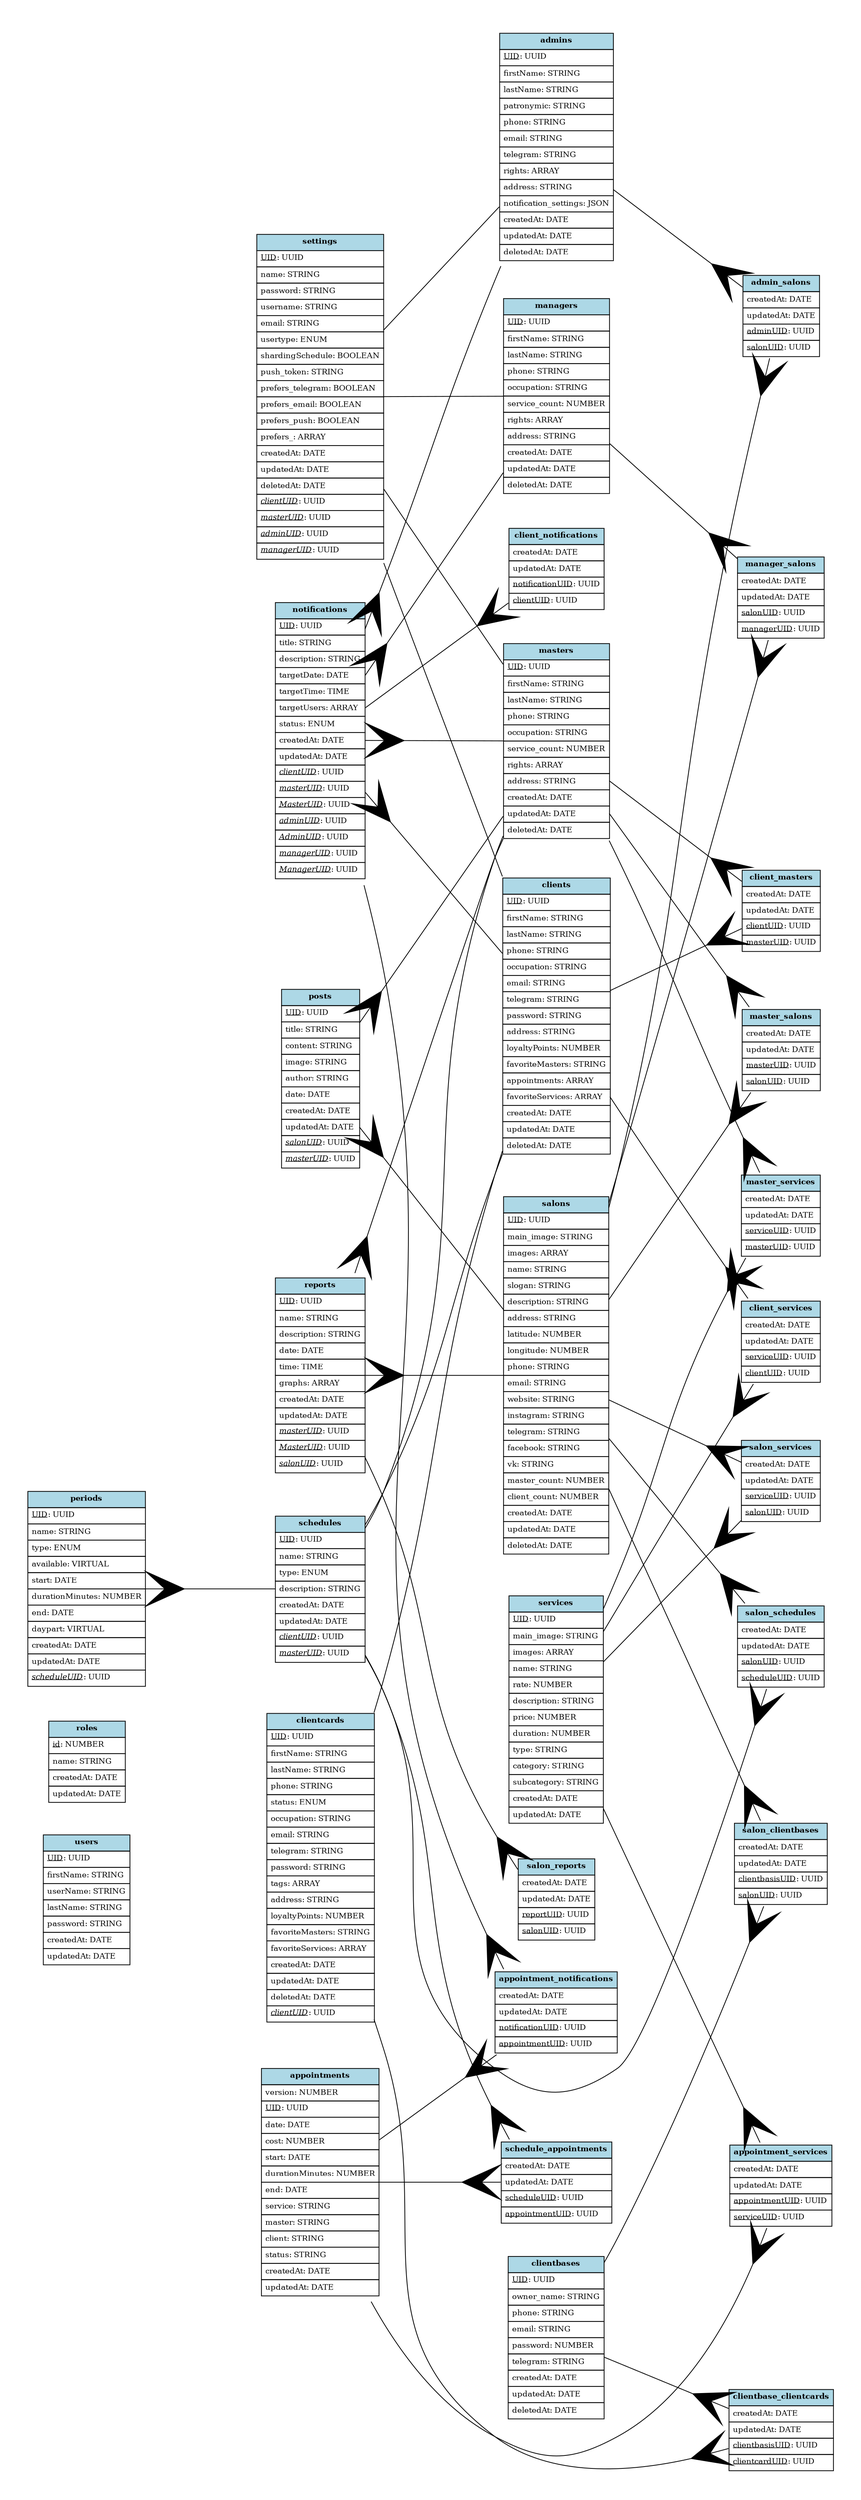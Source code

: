 digraph models_diagram {
	graph [bb="0,0,5067.1,5134.1",
		nodesep=.5,
		overlap=false,
		pad=0.5,
		rankdir=LR,
		ranksep=2
	];
	node [fontsize=10,
		label="\N"
	];
	edge [color=black,
		concentrate=true,
		penwidth=1
	];
	users	 [height=2.4444,
		label=<<table border="0" cellborder="1" cellspacing="0" cellpadding="4">
    <tr><td bgcolor="lightblue"><b>users</b></td></tr>
    <tr><td port="0" align="left"><u>UID</u>: UUID</td></tr>
<tr><td port="1" align="left">firstName: STRING</td></tr>
<tr><td port="2" align="left">userName: STRING</td></tr>
<tr><td port="3" align="left">lastName: STRING</td></tr>
<tr><td port="4" align="left">password: STRING</td></tr>
<tr><td port="5" align="left">createdAt: DATE</td></tr>
<tr><td port="6" align="left">updatedAt: DATE</td></tr>
  </table>>,
		margin=0,
		pos="2557.8,3228.2",
		shape=none,
		width=1.2639];
	roles	 [height=1.5278,
		label=<<table border="0" cellborder="1" cellspacing="0" cellpadding="4">
    <tr><td bgcolor="lightblue"><b>roles</b></td></tr>
    <tr><td port="0" align="left"><u>id</u>: NUMBER</td></tr>
<tr><td port="1" align="left">name: STRING</td></tr>
<tr><td port="2" align="left">createdAt: DATE</td></tr>
<tr><td port="3" align="left">updatedAt: DATE</td></tr>
  </table>>,
		margin=0,
		pos="1925.8,1939.2",
		shape=none,
		width=1.1528];
	clients	 [height=5.1944,
		label=<<table border="0" cellborder="1" cellspacing="0" cellpadding="4">
    <tr><td bgcolor="lightblue"><b>clients</b></td></tr>
    <tr><td port="0" align="left"><u>UID</u>: UUID</td></tr>
<tr><td port="1" align="left">firstName: STRING</td></tr>
<tr><td port="2" align="left">lastName: STRING</td></tr>
<tr><td port="3" align="left">phone: STRING</td></tr>
<tr><td port="4" align="left">occupation: STRING</td></tr>
<tr><td port="5" align="left">email: STRING</td></tr>
<tr><td port="6" align="left">telegram: STRING</td></tr>
<tr><td port="7" align="left">password: STRING</td></tr>
<tr><td port="8" align="left">address: STRING</td></tr>
<tr><td port="9" align="left">loyaltyPoints: NUMBER</td></tr>
<tr><td port="10" align="left">favoriteMasters: STRING</td></tr>
<tr><td port="11" align="left">appointments: ARRAY</td></tr>
<tr><td port="12" align="left">favoriteServices: ARRAY</td></tr>
<tr><td port="13" align="left">createdAt: DATE</td></tr>
<tr><td port="14" align="left">updatedAt: DATE</td></tr>
<tr><td port="15" align="left">deletedAt: DATE</td></tr>
  </table>>,
		margin=0,
		pos="125.76,2261.8",
		shape=none,
		width=1.5972];
	client_masters	 [height=1.5278,
		label=<<table border="0" cellborder="1" cellspacing="0" cellpadding="4">
    <tr><td bgcolor="lightblue"><b>client_masters</b></td></tr>
    <tr><td port="0" align="left">createdAt: DATE</td></tr>
<tr><td port="1" align="left">updatedAt: DATE</td></tr>
<tr><td port="2" align="left"><u>clientUID</u>: UUID</td></tr>
<tr><td port="3" align="left"><u>masterUID</u>: UUID</td></tr>
  </table>>,
		margin=0,
		pos="125.76,2816.6",
		shape=none,
		width=1.1667];
	clients -> client_masters	 [arrowhead=crow,
		arrowsize=5,
		arrowtail=none,
		dir=both,
		pos="e,125.76,2761.6 125.76,2448.9 125.76,2536.4 125.76,2637.5 125.76,2711.5"];
	client_services	 [height=1.5278,
		label=<<table border="0" cellborder="1" cellspacing="0" cellpadding="4">
    <tr><td bgcolor="lightblue"><b>client_services</b></td></tr>
    <tr><td port="0" align="left">createdAt: DATE</td></tr>
<tr><td port="1" align="left">updatedAt: DATE</td></tr>
<tr><td port="2" align="left"><u>serviceUID</u>: UUID</td></tr>
<tr><td port="3" align="left"><u>clientUID</u>: UUID</td></tr>
  </table>>,
		margin=0,
		pos="1813.6,250.33",
		shape=none,
		width=1.1944];
	clients -> client_services	 [arrowhead=crow,
		arrowsize=5,
		arrowtail=none,
		dir=both,
		pos="e,1770.3,301.88 183.37,2193.2 436.71,1891.2 1451.8,681.53 1738.1,340.33"];
	admins	 [height=4.2778,
		label=<<table border="0" cellborder="1" cellspacing="0" cellpadding="4">
    <tr><td bgcolor="lightblue"><b>admins</b></td></tr>
    <tr><td port="0" align="left"><u>UID</u>: UUID</td></tr>
<tr><td port="1" align="left">firstName: STRING</td></tr>
<tr><td port="2" align="left">lastName: STRING</td></tr>
<tr><td port="3" align="left">patronymic: STRING</td></tr>
<tr><td port="4" align="left">phone: STRING</td></tr>
<tr><td port="5" align="left">email: STRING</td></tr>
<tr><td port="6" align="left">telegram: STRING</td></tr>
<tr><td port="7" align="left">rights: ARRAY</td></tr>
<tr><td port="8" align="left">address: STRING</td></tr>
<tr><td port="9" align="left">notification_settings: JSON</td></tr>
<tr><td port="10" align="left">createdAt: DATE</td></tr>
<tr><td port="11" align="left">updatedAt: DATE</td></tr>
<tr><td port="12" align="left">deletedAt: DATE</td></tr>
  </table>>,
		margin=0,
		pos="4329.1,4075",
		shape=none,
		width=1.6667];
	admin_salons	 [height=1.5278,
		label=<<table border="0" cellborder="1" cellspacing="0" cellpadding="4">
    <tr><td bgcolor="lightblue"><b>admin_salons</b></td></tr>
    <tr><td port="0" align="left">createdAt: DATE</td></tr>
<tr><td port="1" align="left">updatedAt: DATE</td></tr>
<tr><td port="2" align="left"><u>adminUID</u>: UUID</td></tr>
<tr><td port="3" align="left"><u>salonUID</u>: UUID</td></tr>
  </table>>,
		margin=0,
		pos="3445.2,4733",
		shape=none,
		width=1.1528];
	admins -> admin_salons	 [arrowhead=crow,
		arrowsize=5,
		arrowtail=none,
		dir=both,
		pos="e,3486.9,4701.9 4269,4119.7 4114.6,4234.6 3703.6,4540.7 3527.3,4671.9"];
	masters	 [height=3.6667,
		label=<<table border="0" cellborder="1" cellspacing="0" cellpadding="4">
    <tr><td bgcolor="lightblue"><b>masters</b></td></tr>
    <tr><td port="0" align="left"><u>UID</u>: UUID</td></tr>
<tr><td port="1" align="left">firstName: STRING</td></tr>
<tr><td port="2" align="left">lastName: STRING</td></tr>
<tr><td port="3" align="left">phone: STRING</td></tr>
<tr><td port="4" align="left">occupation: STRING</td></tr>
<tr><td port="5" align="left">service_count: NUMBER</td></tr>
<tr><td port="6" align="left">rights: ARRAY</td></tr>
<tr><td port="7" align="left">address: STRING</td></tr>
<tr><td port="8" align="left">createdAt: DATE</td></tr>
<tr><td port="9" align="left">updatedAt: DATE</td></tr>
<tr><td port="10" align="left">deletedAt: DATE</td></tr>
  </table>>,
		margin=0,
		pos="859.25,4277.1",
		shape=none,
		width=1.5694];
	masters -> client_masters	 [arrowhead=crow,
		arrowsize=5,
		arrowtail=none,
		dir=both,
		pos="e,153.57,2871.9 802.61,4164.3 663.79,3887.9 308.32,3180.1 176.21,2917"];
	master_salons	 [height=1.5278,
		label=<<table border="0" cellborder="1" cellspacing="0" cellpadding="4">
    <tr><td bgcolor="lightblue"><b>master_salons</b></td></tr>
    <tr><td port="0" align="left">createdAt: DATE</td></tr>
<tr><td port="1" align="left">updatedAt: DATE</td></tr>
<tr><td port="2" align="left"><u>masterUID</u>: UUID</td></tr>
<tr><td port="3" align="left"><u>salonUID</u>: UUID</td></tr>
  </table>>,
		margin=0,
		pos="1304.2,4608.3",
		shape=none,
		width=1.1667];
	masters -> master_salons	 [arrowhead=crow,
		arrowsize=5,
		arrowtail=none,
		dir=both,
		pos="e,1262,4576.9 916.06,4319.3 993.53,4377 1132.8,4480.7 1221.8,4546.9"];
	master_services	 [height=1.5278,
		label=<<table border="0" cellborder="1" cellspacing="0" cellpadding="4">
    <tr><td bgcolor="lightblue"><b>master_services</b></td></tr>
    <tr><td port="0" align="left">createdAt: DATE</td></tr>
<tr><td port="1" align="left">updatedAt: DATE</td></tr>
<tr><td port="2" align="left"><u>serviceUID</u>: UUID</td></tr>
<tr><td port="3" align="left"><u>masterUID</u>: UUID</td></tr>
  </table>>,
		margin=0,
		pos="3445.2,345.36",
		shape=none,
		width=1.1944];
	masters -> master_services	 [arrowhead=crow,
		arrowsize=5,
		arrowtail=none,
		dir=both,
		pos="e,3408.8,400.65 915.97,4190.8 1256,3673.8 3021.7,989.18 3381.2,442.57"];
	managers	 [height=3.6667,
		label=<<table border="0" cellborder="1" cellspacing="0" cellpadding="4">
    <tr><td bgcolor="lightblue"><b>managers</b></td></tr>
    <tr><td port="0" align="left"><u>UID</u>: UUID</td></tr>
<tr><td port="1" align="left">firstName: STRING</td></tr>
<tr><td port="2" align="left">lastName: STRING</td></tr>
<tr><td port="3" align="left">phone: STRING</td></tr>
<tr><td port="4" align="left">occupation: STRING</td></tr>
<tr><td port="5" align="left">service_count: NUMBER</td></tr>
<tr><td port="6" align="left">rights: ARRAY</td></tr>
<tr><td port="7" align="left">address: STRING</td></tr>
<tr><td port="8" align="left">createdAt: DATE</td></tr>
<tr><td port="9" align="left">updatedAt: DATE</td></tr>
<tr><td port="10" align="left">deletedAt: DATE</td></tr>
  </table>>,
		margin=0,
		pos="4823.7,3090.2",
		shape=none,
		width=1.5694];
	manager_salons	 [height=1.5278,
		label=<<table border="0" cellborder="1" cellspacing="0" cellpadding="4">
    <tr><td bgcolor="lightblue"><b>manager_salons</b></td></tr>
    <tr><td port="0" align="left">createdAt: DATE</td></tr>
<tr><td port="1" align="left">updatedAt: DATE</td></tr>
<tr><td port="2" align="left"><u>salonUID</u>: UUID</td></tr>
<tr><td port="3" align="left"><u>managerUID</u>: UUID</td></tr>
  </table>>,
		margin=0,
		pos="4633.9,3611.5",
		shape=none,
		width=1.2778];
	managers -> manager_salons	 [arrowhead=crow,
		arrowsize=5,
		arrowtail=none,
		dir=both,
		pos="e,4654,3556.4 4775.6,3222.4 4743.1,3311.5 4701,3427.3 4671.1,3509.4"];
	salons	 [height=6.7222,
		label=<<table border="0" cellborder="1" cellspacing="0" cellpadding="4">
    <tr><td bgcolor="lightblue"><b>salons</b></td></tr>
    <tr><td port="0" align="left"><u>UID</u>: UUID</td></tr>
<tr><td port="1" align="left">main_image: STRING</td></tr>
<tr><td port="2" align="left">images: ARRAY</td></tr>
<tr><td port="3" align="left">name: STRING</td></tr>
<tr><td port="4" align="left">slogan: STRING</td></tr>
<tr><td port="5" align="left">description: STRING</td></tr>
<tr><td port="6" align="left">address: STRING</td></tr>
<tr><td port="7" align="left">latitude: NUMBER</td></tr>
<tr><td port="8" align="left">longitude: NUMBER</td></tr>
<tr><td port="9" align="left">phone: STRING</td></tr>
<tr><td port="10" align="left">email: STRING</td></tr>
<tr><td port="11" align="left">website: STRING</td></tr>
<tr><td port="12" align="left">instagram: STRING</td></tr>
<tr><td port="13" align="left">telegram: STRING</td></tr>
<tr><td port="14" align="left">facebook: STRING</td></tr>
<tr><td port="15" align="left">vk: STRING</td></tr>
<tr><td port="16" align="left">master_count: NUMBER</td></tr>
<tr><td port="17" align="left">client_count: NUMBER</td></tr>
<tr><td port="18" align="left">createdAt: DATE</td></tr>
<tr><td port="19" align="left">updatedAt: DATE</td></tr>
<tr><td port="20" align="left">deletedAt: DATE</td></tr>
  </table>>,
		margin=0,
		pos="2913.7,4892.1",
		shape=none,
		width=1.5417];
	salons -> master_salons	 [arrowhead=crow,
		arrowsize=5,
		arrowtail=none,
		dir=both,
		pos="e,1346.5,4615.8 2857.9,4882.3 2620.3,4840.4 1692.6,4676.8 1396,4624.5"];
	salons -> admin_salons	 [arrowhead=crow,
		arrowsize=5,
		arrowtail=none,
		dir=both,
		pos="e,3403.6,4745.5 2969.6,4875.4 3061.5,4847.9 3245.2,4792.9 3355.4,4759.9"];
	salons -> manager_salons	 [arrowhead=crow,
		arrowsize=5,
		arrowtail=none,
		dir=both,
		pos="e,4587.6,3646 2969.5,4850.6 3219.9,4664.2 4241.5,3903.7 4547.1,3676.1"];
	salon_schedules	 [height=1.5278,
		label=<<table border="0" cellborder="1" cellspacing="0" cellpadding="4">
    <tr><td bgcolor="lightblue"><b>salon_schedules</b></td></tr>
    <tr><td port="0" align="left">createdAt: DATE</td></tr>
<tr><td port="1" align="left">updatedAt: DATE</td></tr>
<tr><td port="2" align="left"><u>salonUID</u>: UUID</td></tr>
<tr><td port="3" align="left"><u>scheduleUID</u>: UUID</td></tr>
  </table>>,
		margin=0,
		pos="502.67,3852.1",
		shape=none,
		width=1.2917];
	salons -> salon_schedules	 [arrowhead=crow,
		arrowsize=5,
		arrowtail=none,
		dir=both,
		pos="e,549.29,3872.2 2858,4868.1 2543.6,4732.5 992.34,4063.3 595.34,3892.1"];
	salon_services	 [height=1.5278,
		label=<<table border="0" cellborder="1" cellspacing="0" cellpadding="4">
    <tr><td bgcolor="lightblue"><b>salon_services</b></td></tr>
    <tr><td port="0" align="left">createdAt: DATE</td></tr>
<tr><td port="1" align="left">updatedAt: DATE</td></tr>
<tr><td port="2" align="left"><u>serviceUID</u>: UUID</td></tr>
<tr><td port="3" align="left"><u>salonUID</u>: UUID</td></tr>
  </table>>,
		margin=0,
		pos="2913.7,186.26",
		shape=none,
		width=1.1944];
	salons -> salon_services	 [arrowhead=crow,
		arrowsize=5,
		arrowtail=none,
		dir=both,
		pos="e,2913.7,241.29 2913.7,4649.8 2913.7,3786.6 2913.7,881.46 2913.7,291.36"];
	salon_clientbases	 [height=1.5278,
		label=<<table border="0" cellborder="1" cellspacing="0" cellpadding="4">
    <tr><td bgcolor="lightblue"><b>salon_clientbases</b></td></tr>
    <tr><td port="0" align="left">createdAt: DATE</td></tr>
<tr><td port="1" align="left">updatedAt: DATE</td></tr>
<tr><td port="2" align="left"><u>clientbasisUID</u>: UUID</td></tr>
<tr><td port="3" align="left"><u>salonUID</u>: UUID</td></tr>
  </table>>,
		margin=0,
		pos="859.25,801.33",
		shape=none,
		width=1.3889];
	salons -> salon_clientbases	 [arrowhead=crow,
		arrowsize=5,
		arrowtail=none,
		dir=both,
		pos="e,887,856.57 2858.1,4781.4 2563.8,4195.3 1190.6,1461 909.56,901.5"];
	schedules	 [height=2.75,
		label=<<table border="0" cellborder="1" cellspacing="0" cellpadding="4">
    <tr><td bgcolor="lightblue"><b>schedules</b></td></tr>
    <tr><td port="0" align="left"><u>UID</u>: UUID</td></tr>
<tr><td port="1" align="left">name: STRING</td></tr>
<tr><td port="2" align="left">type: ENUM</td></tr>
<tr><td port="3" align="left">description: STRING</td></tr>
<tr><td port="4" align="left">createdAt: DATE</td></tr>
<tr><td port="5" align="left">updatedAt: DATE</td></tr>
<tr><td port="6" align="left"><u><i>clientUID</i></u>: UUID</td></tr>
<tr><td port="7" align="left"><u><i>masterUID</i></u>: UUID</td></tr>
  </table>>,
		margin=0,
		pos="253.7,3356.4",
		shape=none,
		width=1.3194];
	schedules -> clients	 [arrowhead=none,
		arrowsize=5,
		arrowtail=none,
		dir=both,
		pos="242.12,3257.3 220.79,3074.8 174.98,2682.9 147.64,2449"];
	schedules -> masters	 [arrowhead=none,
		arrowsize=5,
		arrowtail=none,
		dir=both,
		pos="301.21,3428.6 411.42,3596.2 684.03,4010.6 802.63,4191"];
	schedules -> salon_schedules	 [arrowhead=crow,
		arrowsize=5,
		arrowtail=none,
		dir=both,
		pos="e,474.96,3796.9 301.26,3451.1 344.57,3537.3 408.3,3664.2 452.43,3752.1"];
	schedule_appointments	 [height=1.5278,
		label=<<table border="0" cellborder="1" cellspacing="0" cellpadding="4">
    <tr><td bgcolor="lightblue"><b>schedule_appointments</b></td></tr>
    <tr><td port="0" align="left">createdAt: DATE</td></tr>
<tr><td port="1" align="left">updatedAt: DATE</td></tr>
<tr><td port="2" align="left"><u>scheduleUID</u>: UUID</td></tr>
<tr><td port="3" align="left"><u>appointmentUID</u>: UUID</td></tr>
  </table>>,
		margin=0,
		pos="4633.9,1466.9",
		shape=none,
		width=1.5];
	schedules -> schedule_appointments	 [arrowhead=crow,
		arrowsize=5,
		arrowtail=none,
		dir=both,
		pos="e,4579.6,1490.3 301.4,3335.8 730.44,3150.7 3923.2,1773.5 4533.3,1510.3"];
	clientbases	 [height=3.0556,
		label=<<table border="0" cellborder="1" cellspacing="0" cellpadding="4">
    <tr><td bgcolor="lightblue"><b>clientbases</b></td></tr>
    <tr><td port="0" align="left"><u>UID</u>: UUID</td></tr>
<tr><td port="1" align="left">owner_name: STRING</td></tr>
<tr><td port="2" align="left">phone: STRING</td></tr>
<tr><td port="3" align="left">email: STRING</td></tr>
<tr><td port="4" align="left">password: NUMBER</td></tr>
<tr><td port="5" align="left">telegram: STRING</td></tr>
<tr><td port="6" align="left">createdAt: DATE</td></tr>
<tr><td port="7" align="left">updatedAt: DATE</td></tr>
<tr><td port="8" align="left">deletedAt: DATE</td></tr>
  </table>>,
		margin=0,
		pos="1304.2,470.05",
		shape=none,
		width=1.4306];
	clientbases -> salon_clientbases	 [arrowhead=crow,
		arrowsize=5,
		arrowtail=none,
		dir=both,
		pos="e,909.47,763.94 1252.3,508.7 1178.1,563.92 1040.8,666.17 949.7,733.99"];
	clientbase_clientcards	 [height=1.5278,
		label=<<table border="0" cellborder="1" cellspacing="0" cellpadding="4">
    <tr><td bgcolor="lightblue"><b>clientbase_clientcards</b></td></tr>
    <tr><td port="0" align="left">createdAt: DATE</td></tr>
<tr><td port="1" align="left">updatedAt: DATE</td></tr>
<tr><td port="2" align="left"><u>clientbasisUID</u>: UUID</td></tr>
<tr><td port="3" align="left"><u>clientcardUID</u>: UUID</td></tr>
  </table>>,
		margin=0,
		pos="502.67,1226.3",
		shape=none,
		width=1.3889];
	clientbases -> clientbase_clientcards	 [arrowhead=crow,
		arrowsize=5,
		arrowtail=none,
		dir=both,
		pos="e,552.77,1179 1252.6,518.8 1118.1,645.67 756.11,987.17 589.17,1144.7"];
	clientcards	 [height=5.8056,
		label=<<table border="0" cellborder="1" cellspacing="0" cellpadding="4">
    <tr><td bgcolor="lightblue"><b>clientcards</b></td></tr>
    <tr><td port="0" align="left"><u>UID</u>: UUID</td></tr>
<tr><td port="1" align="left">firstName: STRING</td></tr>
<tr><td port="2" align="left">lastName: STRING</td></tr>
<tr><td port="3" align="left">phone: STRING</td></tr>
<tr><td port="4" align="left">status: ENUM</td></tr>
<tr><td port="5" align="left">occupation: STRING</td></tr>
<tr><td port="6" align="left">email: STRING</td></tr>
<tr><td port="7" align="left">telegram: STRING</td></tr>
<tr><td port="8" align="left">password: STRING</td></tr>
<tr><td port="9" align="left">tags: ARRAY</td></tr>
<tr><td port="10" align="left">address: STRING</td></tr>
<tr><td port="11" align="left">loyaltyPoints: NUMBER</td></tr>
<tr><td port="12" align="left">favoriteMasters: STRING</td></tr>
<tr><td port="13" align="left">favoriteServices: ARRAY</td></tr>
<tr><td port="14" align="left">createdAt: DATE</td></tr>
<tr><td port="15" align="left">updatedAt: DATE</td></tr>
<tr><td port="16" align="left">deletedAt: DATE</td></tr>
<tr><td port="17" align="left"><u><i>clientUID</i></u>: UUID</td></tr>
  </table>>,
		margin=0,
		pos="253.7,1722",
		shape=none,
		width=1.5972];
	clientcards -> clients	 [arrowhead=none,
		arrowsize=5,
		arrowtail=none,
		dir=both,
		pos="204.14,1931.1 192.93,1978.4 181.1,2028.3 170.12,2074.6"];
	clientcards -> clientbase_clientcards	 [arrowhead=crow,
		arrowsize=5,
		arrowtail=none,
		dir=both,
		pos="e,474.93,1281.5 311.29,1607.4 353.96,1522.4 411.55,1407.7 452.38,1326.4"];
	notifications	 [height=5.1944,
		label=<<table border="0" cellborder="1" cellspacing="0" cellpadding="4">
    <tr><td bgcolor="lightblue"><b>notifications</b></td></tr>
    <tr><td port="0" align="left"><u>UID</u>: UUID</td></tr>
<tr><td port="1" align="left">title: STRING</td></tr>
<tr><td port="2" align="left">description: STRING</td></tr>
<tr><td port="3" align="left">targetDate: DATE</td></tr>
<tr><td port="4" align="left">targetTime: TIME</td></tr>
<tr><td port="5" align="left">targetUsers: ARRAY</td></tr>
<tr><td port="6" align="left">status: ENUM</td></tr>
<tr><td port="7" align="left">createdAt: DATE</td></tr>
<tr><td port="8" align="left">updatedAt: DATE</td></tr>
<tr><td port="9" align="left"><u><i>clientUID</i></u>: UUID</td></tr>
<tr><td port="10" align="left"><u><i>masterUID</i></u>: UUID</td></tr>
<tr><td port="11" align="left"><u><i>MasterUID</i></u>: UUID</td></tr>
<tr><td port="12" align="left"><u><i>adminUID</i></u>: UUID</td></tr>
<tr><td port="13" align="left"><u><i>AdminUID</i></u>: UUID</td></tr>
<tr><td port="14" align="left"><u><i>managerUID</i></u>: UUID</td></tr>
<tr><td port="15" align="left"><u><i>ManagerUID</i></u>: UUID</td></tr>
  </table>>,
		margin=0,
		pos="4888.1,2539.2",
		shape=none,
		width=1.3194];
	notifications -> clients	 [arrowhead=none,
		arrowsize=5,
		arrowtail=crow,
		dir=both,
		pos="s,4840.6,2536.4 4790.4,2533.5 4159.9,2496.8 675.67,2293.8 183.56,2265.2"];
	notifications -> admins	 [arrowhead=none,
		arrowsize=5,
		arrowtail=crow,
		dir=both,
		pos="s,4840.5,2669.8 4823.3,2717.1 4712.8,3020.8 4489.5,3634.3 4385.2,3920.9"];
	notifications -> masters	 [arrowhead=none,
		arrowsize=5,
		arrowtail=crow,
		dir=both,
		pos="s,4840.4,2559.8 4794.4,2579.6 4236.1,2820.4 1356.8,4062.4 915.93,4252.6"];
	notifications -> managers	 [arrowhead=none,
		arrowsize=5,
		arrowtail=crow,
		dir=both,
		pos="s,4866.2,2726.5 4860.4,2776.2 4853.1,2838.6 4845.5,2903.6 4839.1,2958.1"];
	client_notifications	 [height=1.5278,
		label=<<table border="0" cellborder="1" cellspacing="0" cellpadding="4">
    <tr><td bgcolor="lightblue"><b>client_notifications</b></td></tr>
    <tr><td port="0" align="left">createdAt: DATE</td></tr>
<tr><td port="1" align="left">updatedAt: DATE</td></tr>
<tr><td port="2" align="left"><u>notificationUID</u>: UUID</td></tr>
<tr><td port="3" align="left"><u>clientUID</u>: UUID</td></tr>
  </table>>,
		margin=0,
		pos="5015.1,2539.2",
		shape=none,
		width=1.4444];
	notifications -> client_notifications	 [arrowhead=crow,
		arrowsize=5,
		arrowtail=none,
		dir=both,
		pos="e,4962.9,2539.2 4935.7,2539.2 4935.9,2539.2 4936,2539.2 4936.1,2539.2"];
	appointment_notifications	 [height=1.5278,
		label=<<table border="0" cellborder="1" cellspacing="0" cellpadding="4">
    <tr><td bgcolor="lightblue"><b>appointment_notifications</b></td></tr>
    <tr><td port="0" align="left">createdAt: DATE</td></tr>
<tr><td port="1" align="left">updatedAt: DATE</td></tr>
<tr><td port="2" align="left"><u>notificationUID</u>: UUID</td></tr>
<tr><td port="3" align="left"><u>appointmentUID</u>: UUID</td></tr>
  </table>>,
		margin=0,
		pos="4823.7,1988.2",
		shape=none,
		width=1.5833];
	notifications -> appointment_notifications	 [arrowhead=crow,
		arrowsize=5,
		arrowtail=none,
		dir=both,
		pos="e,4830.1,2043.4 4866.2,2351.9 4856.1,2265.5 4844.5,2166.2 4835.9,2093.2"];
	appointments	 [height=4.2778,
		label=<<table border="0" cellborder="1" cellspacing="0" cellpadding="4">
    <tr><td bgcolor="lightblue"><b>appointments</b></td></tr>
    <tr><td port="0" align="left">version: NUMBER</td></tr>
<tr><td port="1" align="left"><u>UID</u>: UUID</td></tr>
<tr><td port="2" align="left">date: DATE</td></tr>
<tr><td port="3" align="left">cost: NUMBER</td></tr>
<tr><td port="4" align="left">start: DATE</td></tr>
<tr><td port="5" align="left">durationMinutes: NUMBER</td></tr>
<tr><td port="6" align="left">end: DATE</td></tr>
<tr><td port="7" align="left">service: STRING</td></tr>
<tr><td port="8" align="left">master: STRING</td></tr>
<tr><td port="9" align="left">client: STRING</td></tr>
<tr><td port="10" align="left">status: STRING</td></tr>
<tr><td port="11" align="left">createdAt: DATE</td></tr>
<tr><td port="12" align="left">updatedAt: DATE</td></tr>
  </table>>,
		margin=0,
		pos="4329.1,1003.4",
		shape=none,
		width=1.7222];
	appointment_services	 [height=1.5278,
		label=<<table border="0" cellborder="1" cellspacing="0" cellpadding="4">
    <tr><td bgcolor="lightblue"><b>appointment_services</b></td></tr>
    <tr><td port="0" align="left">createdAt: DATE</td></tr>
<tr><td port="1" align="left">updatedAt: DATE</td></tr>
<tr><td port="2" align="left"><u>appointmentUID</u>: UUID</td></tr>
<tr><td port="3" align="left"><u>serviceUID</u>: UUID</td></tr>
  </table>>,
		margin=0,
		pos="3925.6,622.73",
		shape=none,
		width=1.5];
	appointments -> appointment_services	 [arrowhead=crow,
		arrowsize=5,
		arrowtail=none,
		dir=both,
		pos="e,3979.7,673.82 4266.9,944.77 4199.9,881.56 4092.7,780.34 4016.2,708.26"];
	appointments -> schedule_appointments	 [arrowhead=crow,
		arrowsize=5,
		arrowtail=none,
		dir=both,
		pos="e,4597.7,1411.9 4391.2,1097.8 4443.3,1177 4517.5,1289.9 4570.1,1369.9"];
	appointments -> appointment_notifications	 [arrowhead=crow,
		arrowsize=5,
		arrowtail=none,
		dir=both,
		pos="e,4796,1933.1 4391.2,1127.1 4490.4,1324.6 4682.5,1707.1 4773.5,1888.4"];
	periods	 [height=3.6667,
		label=<<table border="0" cellborder="1" cellspacing="0" cellpadding="4">
    <tr><td bgcolor="lightblue"><b>periods</b></td></tr>
    <tr><td port="0" align="left"><u>UID</u>: UUID</td></tr>
<tr><td port="1" align="left">name: STRING</td></tr>
<tr><td port="2" align="left">type: ENUM</td></tr>
<tr><td port="3" align="left">available: VIRTUAL</td></tr>
<tr><td port="4" align="left">start: DATE</td></tr>
<tr><td port="5" align="left">durationMinutes: NUMBER</td></tr>
<tr><td port="6" align="left">end: DATE</td></tr>
<tr><td port="7" align="left">daypart: VIRTUAL</td></tr>
<tr><td port="8" align="left">createdAt: DATE</td></tr>
<tr><td port="9" align="left">updatedAt: DATE</td></tr>
<tr><td port="10" align="left"><u><i>scheduleUID</i></u>: UUID</td></tr>
  </table>>,
		margin=0,
		pos="62,3426.1",
		shape=none,
		width=1.7222];
	periods -> schedules	 [arrowhead=none,
		arrowsize=5,
		arrowtail=crow,
		dir=both,
		pos="s,124.24,3403.5 171.41,3386.3 183.51,3381.9 195.32,3377.6 206.04,3373.7"];
	services	 [height=4.2778,
		label=<<table border="0" cellborder="1" cellspacing="0" cellpadding="4">
    <tr><td bgcolor="lightblue"><b>services</b></td></tr>
    <tr><td port="0" align="left"><u>UID</u>: UUID</td></tr>
<tr><td port="1" align="left">main_image: STRING</td></tr>
<tr><td port="2" align="left">images: ARRAY</td></tr>
<tr><td port="3" align="left">name: STRING</td></tr>
<tr><td port="4" align="left">rate: NUMBER</td></tr>
<tr><td port="5" align="left">description: STRING</td></tr>
<tr><td port="6" align="left">price: NUMBER</td></tr>
<tr><td port="7" align="left">duration: NUMBER</td></tr>
<tr><td port="8" align="left">type: STRING</td></tr>
<tr><td port="9" align="left">category: STRING</td></tr>
<tr><td port="10" align="left">subcategory: STRING</td></tr>
<tr><td port="11" align="left">createdAt: DATE</td></tr>
<tr><td port="12" align="left">updatedAt: DATE</td></tr>
  </table>>,
		margin=0,
		pos="2359.9,154",
		shape=none,
		width=1.3889];
	services -> client_services	 [arrowhead=crow,
		arrowsize=5,
		arrowtail=none,
		dir=both,
		pos="e,1856.6,242.75 2309.5,162.89 2217.8,179.06 2022.5,213.5 1906.2,234"];
	services -> master_services	 [arrowhead=crow,
		arrowsize=5,
		arrowtail=none,
		dir=both,
		pos="e,3402.2,337.78 2410.1,162.85 2579.5,192.72 3132,290.14 3352.8,329.07"];
	services -> salon_services	 [arrowhead=crow,
		arrowsize=5,
		arrowtail=none,
		dir=both,
		pos="e,2870.7,183.75 2410,156.92 2502.8,162.32 2702.6,173.96 2820.7,180.84"];
	services -> appointment_services	 [arrowhead=crow,
		arrowsize=5,
		arrowtail=none,
		dir=both,
		pos="e,3871.5,606.53 2410.2,169.06 2631.4,235.29 3520,501.29 3823.4,592.14"];
	posts	 [height=3.3611,
		label=<<table border="0" cellborder="1" cellspacing="0" cellpadding="4">
    <tr><td bgcolor="lightblue"><b>posts</b></td></tr>
    <tr><td port="0" align="left"><u>UID</u>: UUID</td></tr>
<tr><td port="1" align="left">title: STRING</td></tr>
<tr><td port="2" align="left">content: STRING</td></tr>
<tr><td port="3" align="left">image: STRING</td></tr>
<tr><td port="4" align="left">author: STRING</td></tr>
<tr><td port="5" align="left">date: DATE</td></tr>
<tr><td port="6" align="left">createdAt: DATE</td></tr>
<tr><td port="7" align="left">updatedAt: DATE</td></tr>
<tr><td port="8" align="left"><u><i>salonUID</i></u>: UUID</td></tr>
<tr><td port="9" align="left"><u><i>masterUID</i></u>: UUID</td></tr>
  </table>>,
		margin=0,
		pos="1813.6,4828.1",
		shape=none,
		width=1.1667];
	posts -> masters	 [arrowhead=none,
		arrowsize=5,
		arrowtail=crow,
		dir=both,
		pos="s,1771.4,4803.7 1728,4778.6 1536.4,4668 1076.9,4402.7 916.03,4309.8"];
	posts -> salons	 [arrowhead=none,
		arrowsize=5,
		arrowtail=crow,
		dir=both,
		pos="s,1855.7,4830.5 1905.9,4833.4 2126.8,4846.3 2680.7,4878.6 2858.1,4888.9"];
	settings	 [height=6.1111,
		label=<<table border="0" cellborder="1" cellspacing="0" cellpadding="4">
    <tr><td bgcolor="lightblue"><b>settings</b></td></tr>
    <tr><td port="0" align="left"><u>UID</u>: UUID</td></tr>
<tr><td port="1" align="left">name: STRING</td></tr>
<tr><td port="2" align="left">password: STRING</td></tr>
<tr><td port="3" align="left">username: STRING</td></tr>
<tr><td port="4" align="left">email: STRING</td></tr>
<tr><td port="5" align="left">usertype: ENUM</td></tr>
<tr><td port="6" align="left">shardingSchedule: BOOLEAN</td></tr>
<tr><td port="7" align="left">push_token: STRING</td></tr>
<tr><td port="8" align="left">prefers_telegram: BOOLEAN</td></tr>
<tr><td port="9" align="left">prefers_email: BOOLEAN</td></tr>
<tr><td port="10" align="left">prefers_push: BOOLEAN</td></tr>
<tr><td port="11" align="left">prefers_: ARRAY</td></tr>
<tr><td port="12" align="left">createdAt: DATE</td></tr>
<tr><td port="13" align="left">updatedAt: DATE</td></tr>
<tr><td port="14" align="left">deletedAt: DATE</td></tr>
<tr><td port="15" align="left"><u><i>clientUID</i></u>: UUID</td></tr>
<tr><td port="16" align="left"><u><i>masterUID</i></u>: UUID</td></tr>
<tr><td port="17" align="left"><u><i>adminUID</i></u>: UUID</td></tr>
<tr><td port="18" align="left"><u><i>managerUID</i></u>: UUID</td></tr>
  </table>>,
		margin=0,
		pos="3925.6,4455.7",
		shape=none,
		width=1.8611];
	settings -> clients	 [arrowhead=none,
		arrowsize=5,
		arrowtail=none,
		dir=both,
		pos="3858.4,4416.9 3390.2,4146.5 618.85,2546.5 183.35,2295.1"];
	settings -> admins	 [arrowhead=none,
		arrowsize=5,
		arrowtail=none,
		dir=both,
		pos="3992.7,4392.4 4069.7,4319.7 4194.8,4201.7 4268.8,4131.9"];
	settings -> masters	 [arrowhead=none,
		arrowsize=5,
		arrowtail=none,
		dir=both,
		pos="3858.3,4451.7 3448.6,4427.9 1293.5,4302.4 915.79,4280.4"];
	settings -> managers	 [arrowhead=none,
		arrowsize=5,
		arrowtail=none,
		dir=both,
		pos="3992.7,4353.6 4162.9,4094.8 4609.1,3416.5 4767.1,3176.1"];
	reports	 [height=3.6667,
		label=<<table border="0" cellborder="1" cellspacing="0" cellpadding="4">
    <tr><td bgcolor="lightblue"><b>reports</b></td></tr>
    <tr><td port="0" align="left"><u>UID</u>: UUID</td></tr>
<tr><td port="1" align="left">name: STRING</td></tr>
<tr><td port="2" align="left">description: STRING</td></tr>
<tr><td port="3" align="left">date: DATE</td></tr>
<tr><td port="4" align="left">time: TIME</td></tr>
<tr><td port="5" align="left">graphs: ARRAY</td></tr>
<tr><td port="6" align="left">createdAt: DATE</td></tr>
<tr><td port="7" align="left">updatedAt: DATE</td></tr>
<tr><td port="8" align="left"><u><i>masterUID</i></u>: UUID</td></tr>
<tr><td port="9" align="left"><u><i>MasterUID</i></u>: UUID</td></tr>
<tr><td port="10" align="left"><u><i>salonUID</i></u>: UUID</td></tr>
  </table>>,
		margin=0,
		pos="2359.9,4924.4",
		shape=none,
		width=1.3194];
	reports -> masters	 [arrowhead=none,
		arrowsize=5,
		arrowtail=crow,
		dir=both,
		pos="s,2312.1,4903.8 2266,4883.9 1982.6,4761.6 1142.3,4399.2 915.95,4301.5"];
	reports -> salons	 [arrowhead=none,
		arrowsize=5,
		arrowtail=crow,
		dir=both,
		pos="s,2407.6,4921.6 2457.7,4918.7 2574.2,4911.9 2764.6,4900.8 2858.2,4895.4"];
	salon_reports	 [height=1.5278,
		label=<<table border="0" cellborder="1" cellspacing="0" cellpadding="4">
    <tr><td bgcolor="lightblue"><b>salon_reports</b></td></tr>
    <tr><td port="0" align="left">createdAt: DATE</td></tr>
<tr><td port="1" align="left">updatedAt: DATE</td></tr>
<tr><td port="2" align="left"><u>reportUID</u>: UUID</td></tr>
<tr><td port="3" align="left"><u>salonUID</u>: UUID</td></tr>
  </table>>,
		margin=0,
		pos="2352.5,5051.2",
		shape=none,
		width=1.1528];
	reports -> salon_reports	 [arrowhead=crow,
		arrowsize=5,
		arrowtail=none,
		dir=both,
		pos="e,2352.5,5051.1 2352.5,5051.1 2352.5,5051.1 2352.5,5051.1 2352.5,5051.1"];
}
